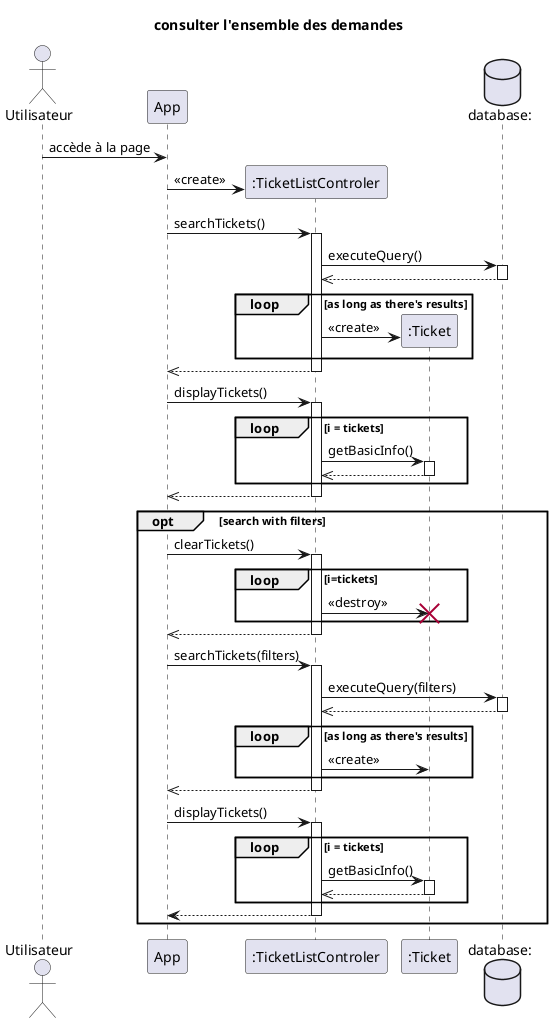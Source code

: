 @startuml consulter l'ensemble des demandes
title consulter l'ensemble des demandes

actor client as "Utilisateur" order 1 
participant app as "App" order 2 
database bdd as "database:"  order 5

client -> app :accède à la page 
create tlc as ":TicketListControler" order 3
app -> tlc : <<create>>

app -> tlc : searchTickets() 
activate tlc
tlc -> bdd : executeQuery()
activate bdd
tlc <<-- bdd
deactivate bdd

loop as long as there's results
    create ticket as ":Ticket" order 4
    tlc -> ticket : <<create>>
end
app <<-- tlc
deactivate tlc

app -> tlc : displayTickets()
activate tlc

loop i = tickets
tlc -> ticket : getBasicInfo()
activate ticket
tlc <<-- ticket: 
deactivate ticket
end


app <<-- tlc
deactivate tlc

opt search with filters
    app -> tlc: clearTickets()
    activate tlc
    loop i=tickets
        tlc -> ticket: <<destroy>>
        destroy ticket
    end
    app <<-- tlc
    deactivate tlc

    app -> tlc : searchTickets(filters) 
    activate tlc
    tlc -> bdd : executeQuery(filters)
    activate bdd
    tlc <<-- bdd
    deactivate bdd

    loop as long as there's results
        tlc -> ticket : <<create>> 
        create ticket as ":Ticket" order 4
    end
    app <<-- tlc
    deactivate tlc

    app -> tlc : displayTickets()
    activate tlc
    loop i = tickets
        tlc -> ticket : getBasicInfo()
        activate ticket
        tlc <<-- ticket: 
        deactivate ticket
    end
    
    app <-- tlc
    deactivate tlc
end


@enduml